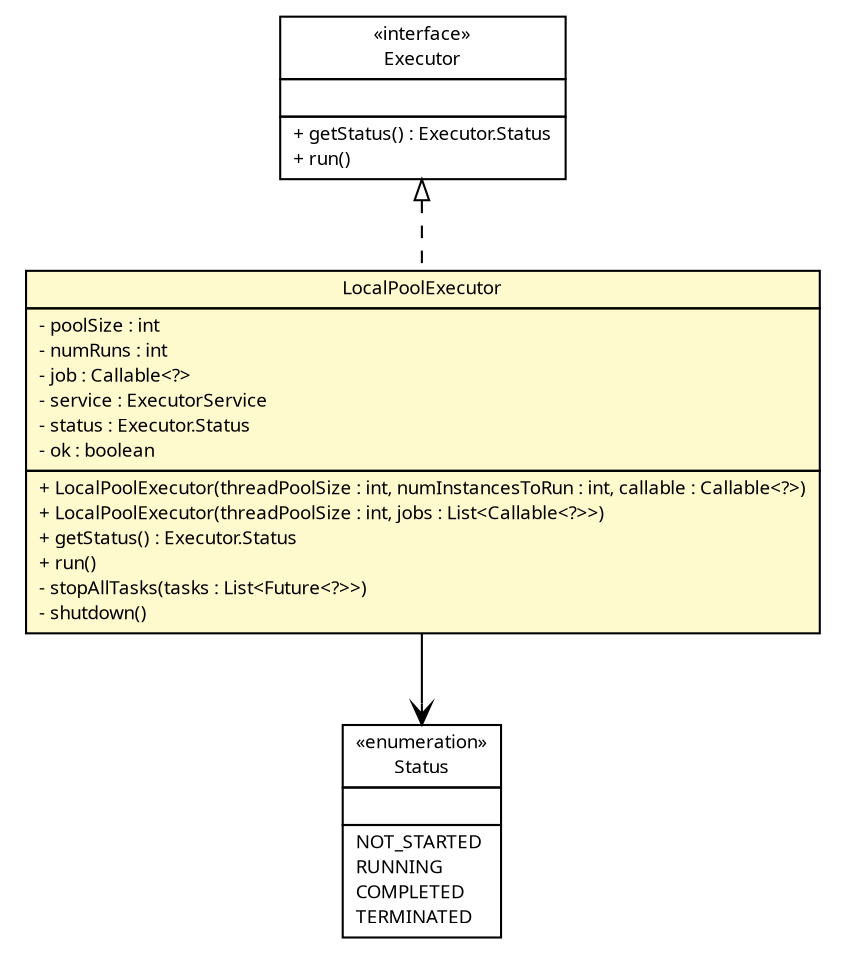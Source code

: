 #!/usr/local/bin/dot
#
# Class diagram 
# Generated by UMLGraph version R5_6 (http://www.umlgraph.org/)
#

digraph G {
	edge [fontname="Trebuchet MS",fontsize=10,labelfontname="Trebuchet MS",labelfontsize=10];
	node [fontname="Trebuchet MS",fontsize=10,shape=plaintext];
	nodesep=0.25;
	ranksep=0.5;
	// broadwick.concurrent.LocalPoolExecutor
	c14858 [label=<<table title="broadwick.concurrent.LocalPoolExecutor" border="0" cellborder="1" cellspacing="0" cellpadding="2" port="p" bgcolor="lemonChiffon" href="./LocalPoolExecutor.html">
		<tr><td><table border="0" cellspacing="0" cellpadding="1">
<tr><td align="center" balign="center"><font face="Trebuchet MS"> LocalPoolExecutor </font></td></tr>
		</table></td></tr>
		<tr><td><table border="0" cellspacing="0" cellpadding="1">
<tr><td align="left" balign="left"> - poolSize : int </td></tr>
<tr><td align="left" balign="left"> - numRuns : int </td></tr>
<tr><td align="left" balign="left"> - job : Callable&lt;?&gt; </td></tr>
<tr><td align="left" balign="left"> - service : ExecutorService </td></tr>
<tr><td align="left" balign="left"> - status : Executor.Status </td></tr>
<tr><td align="left" balign="left"> - ok : boolean </td></tr>
		</table></td></tr>
		<tr><td><table border="0" cellspacing="0" cellpadding="1">
<tr><td align="left" balign="left"> + LocalPoolExecutor(threadPoolSize : int, numInstancesToRun : int, callable : Callable&lt;?&gt;) </td></tr>
<tr><td align="left" balign="left"> + LocalPoolExecutor(threadPoolSize : int, jobs : List&lt;Callable&lt;?&gt;&gt;) </td></tr>
<tr><td align="left" balign="left"> + getStatus() : Executor.Status </td></tr>
<tr><td align="left" balign="left"> + run() </td></tr>
<tr><td align="left" balign="left"> - stopAllTasks(tasks : List&lt;Future&lt;?&gt;&gt;) </td></tr>
<tr><td align="left" balign="left"> - shutdown() </td></tr>
		</table></td></tr>
		</table>>, URL="./LocalPoolExecutor.html", fontname="Trebuchet MS", fontcolor="black", fontsize=9.0];
	// broadwick.concurrent.Executor
	c14859 [label=<<table title="broadwick.concurrent.Executor" border="0" cellborder="1" cellspacing="0" cellpadding="2" port="p" href="./Executor.html">
		<tr><td><table border="0" cellspacing="0" cellpadding="1">
<tr><td align="center" balign="center"> &#171;interface&#187; </td></tr>
<tr><td align="center" balign="center"><font face="Trebuchet MS"> Executor </font></td></tr>
		</table></td></tr>
		<tr><td><table border="0" cellspacing="0" cellpadding="1">
<tr><td align="left" balign="left">  </td></tr>
		</table></td></tr>
		<tr><td><table border="0" cellspacing="0" cellpadding="1">
<tr><td align="left" balign="left"><font face="Trebuchet MS" point-size="9.0"> + getStatus() : Executor.Status </font></td></tr>
<tr><td align="left" balign="left"><font face="Trebuchet MS" point-size="9.0"> + run() </font></td></tr>
		</table></td></tr>
		</table>>, URL="./Executor.html", fontname="Trebuchet MS", fontcolor="black", fontsize=9.0];
	// broadwick.concurrent.Executor.Status
	c14860 [label=<<table title="broadwick.concurrent.Executor.Status" border="0" cellborder="1" cellspacing="0" cellpadding="2" port="p" href="./Executor.Status.html">
		<tr><td><table border="0" cellspacing="0" cellpadding="1">
<tr><td align="center" balign="center"> &#171;enumeration&#187; </td></tr>
<tr><td align="center" balign="center"><font face="Trebuchet MS"> Status </font></td></tr>
		</table></td></tr>
		<tr><td><table border="0" cellspacing="0" cellpadding="1">
<tr><td align="left" balign="left">  </td></tr>
		</table></td></tr>
		<tr><td><table border="0" cellspacing="0" cellpadding="1">
<tr><td align="left" balign="left"> NOT_STARTED </td></tr>
<tr><td align="left" balign="left"> RUNNING </td></tr>
<tr><td align="left" balign="left"> COMPLETED </td></tr>
<tr><td align="left" balign="left"> TERMINATED </td></tr>
		</table></td></tr>
		</table>>, URL="./Executor.Status.html", fontname="Trebuchet MS", fontcolor="black", fontsize=9.0];
	//broadwick.concurrent.LocalPoolExecutor implements broadwick.concurrent.Executor
	c14859:p -> c14858:p [dir=back,arrowtail=empty,style=dashed];
	// broadwick.concurrent.LocalPoolExecutor NAVASSOC broadwick.concurrent.Executor.Status
	c14858:p -> c14860:p [taillabel="", label="", headlabel="", fontname="Trebuchet MS", fontcolor="black", fontsize=10.0, color="black", arrowhead=open];
}

